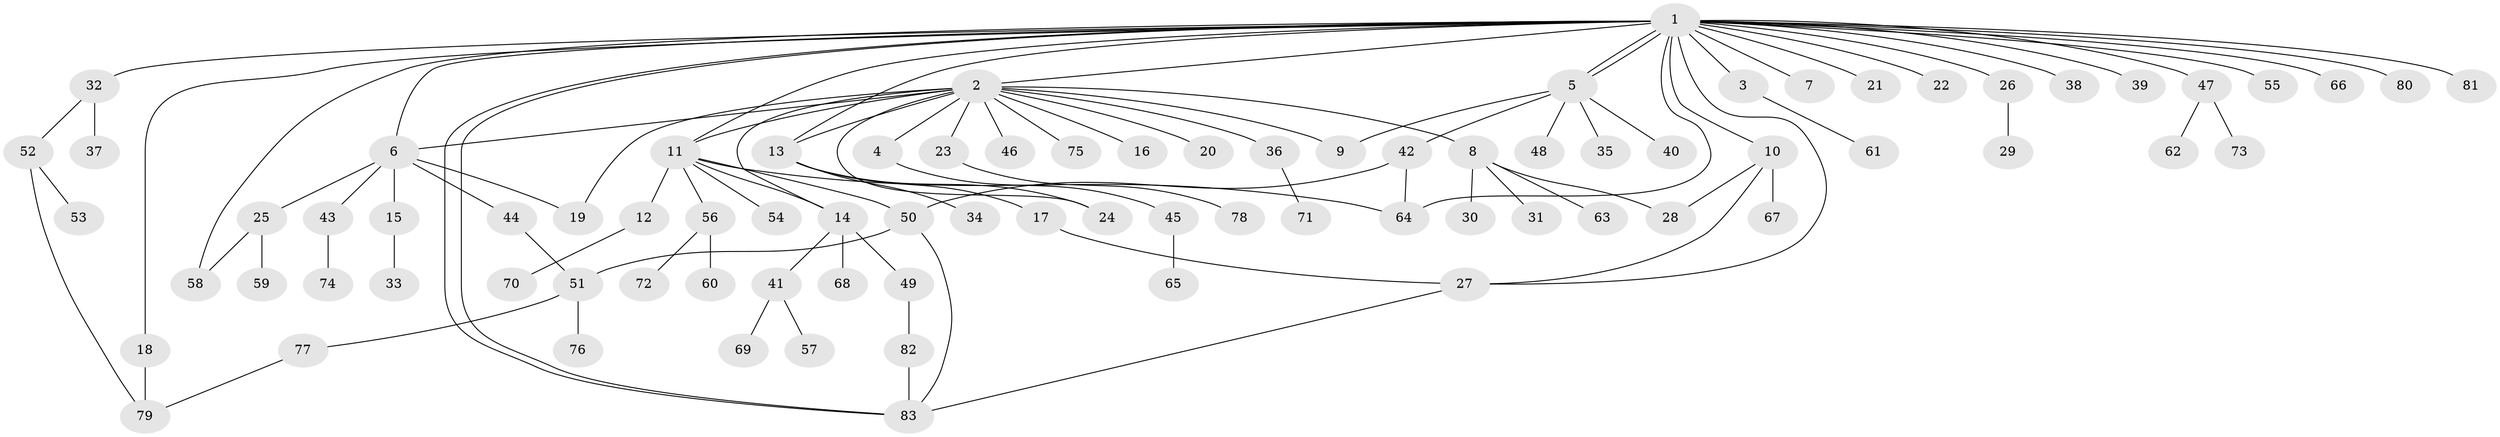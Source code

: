 // coarse degree distribution, {23: 0.030303030303030304, 13: 0.030303030303030304, 2: 0.15151515151515152, 1: 0.6060606060606061, 5: 0.06060606060606061, 3: 0.06060606060606061, 4: 0.06060606060606061}
// Generated by graph-tools (version 1.1) at 2025/18/03/04/25 18:18:10]
// undirected, 83 vertices, 104 edges
graph export_dot {
graph [start="1"]
  node [color=gray90,style=filled];
  1;
  2;
  3;
  4;
  5;
  6;
  7;
  8;
  9;
  10;
  11;
  12;
  13;
  14;
  15;
  16;
  17;
  18;
  19;
  20;
  21;
  22;
  23;
  24;
  25;
  26;
  27;
  28;
  29;
  30;
  31;
  32;
  33;
  34;
  35;
  36;
  37;
  38;
  39;
  40;
  41;
  42;
  43;
  44;
  45;
  46;
  47;
  48;
  49;
  50;
  51;
  52;
  53;
  54;
  55;
  56;
  57;
  58;
  59;
  60;
  61;
  62;
  63;
  64;
  65;
  66;
  67;
  68;
  69;
  70;
  71;
  72;
  73;
  74;
  75;
  76;
  77;
  78;
  79;
  80;
  81;
  82;
  83;
  1 -- 2;
  1 -- 3;
  1 -- 5;
  1 -- 5;
  1 -- 6;
  1 -- 7;
  1 -- 10;
  1 -- 11;
  1 -- 13;
  1 -- 18;
  1 -- 21;
  1 -- 22;
  1 -- 26;
  1 -- 27;
  1 -- 32;
  1 -- 38;
  1 -- 39;
  1 -- 47;
  1 -- 55;
  1 -- 58;
  1 -- 64;
  1 -- 66;
  1 -- 80;
  1 -- 81;
  1 -- 83;
  1 -- 83;
  2 -- 4;
  2 -- 6;
  2 -- 8;
  2 -- 9;
  2 -- 11;
  2 -- 13;
  2 -- 14;
  2 -- 16;
  2 -- 19;
  2 -- 20;
  2 -- 23;
  2 -- 24;
  2 -- 36;
  2 -- 46;
  2 -- 75;
  3 -- 61;
  4 -- 45;
  5 -- 9;
  5 -- 35;
  5 -- 40;
  5 -- 42;
  5 -- 48;
  6 -- 15;
  6 -- 19;
  6 -- 25;
  6 -- 43;
  6 -- 44;
  8 -- 28;
  8 -- 30;
  8 -- 31;
  8 -- 63;
  10 -- 27;
  10 -- 28;
  10 -- 67;
  11 -- 12;
  11 -- 14;
  11 -- 50;
  11 -- 54;
  11 -- 56;
  11 -- 64;
  12 -- 70;
  13 -- 17;
  13 -- 24;
  13 -- 34;
  14 -- 41;
  14 -- 49;
  14 -- 68;
  15 -- 33;
  17 -- 27;
  18 -- 79;
  23 -- 78;
  25 -- 58;
  25 -- 59;
  26 -- 29;
  27 -- 83;
  32 -- 37;
  32 -- 52;
  36 -- 71;
  41 -- 57;
  41 -- 69;
  42 -- 50;
  42 -- 64;
  43 -- 74;
  44 -- 51;
  45 -- 65;
  47 -- 62;
  47 -- 73;
  49 -- 82;
  50 -- 51;
  50 -- 83;
  51 -- 76;
  51 -- 77;
  52 -- 53;
  52 -- 79;
  56 -- 60;
  56 -- 72;
  77 -- 79;
  82 -- 83;
}

